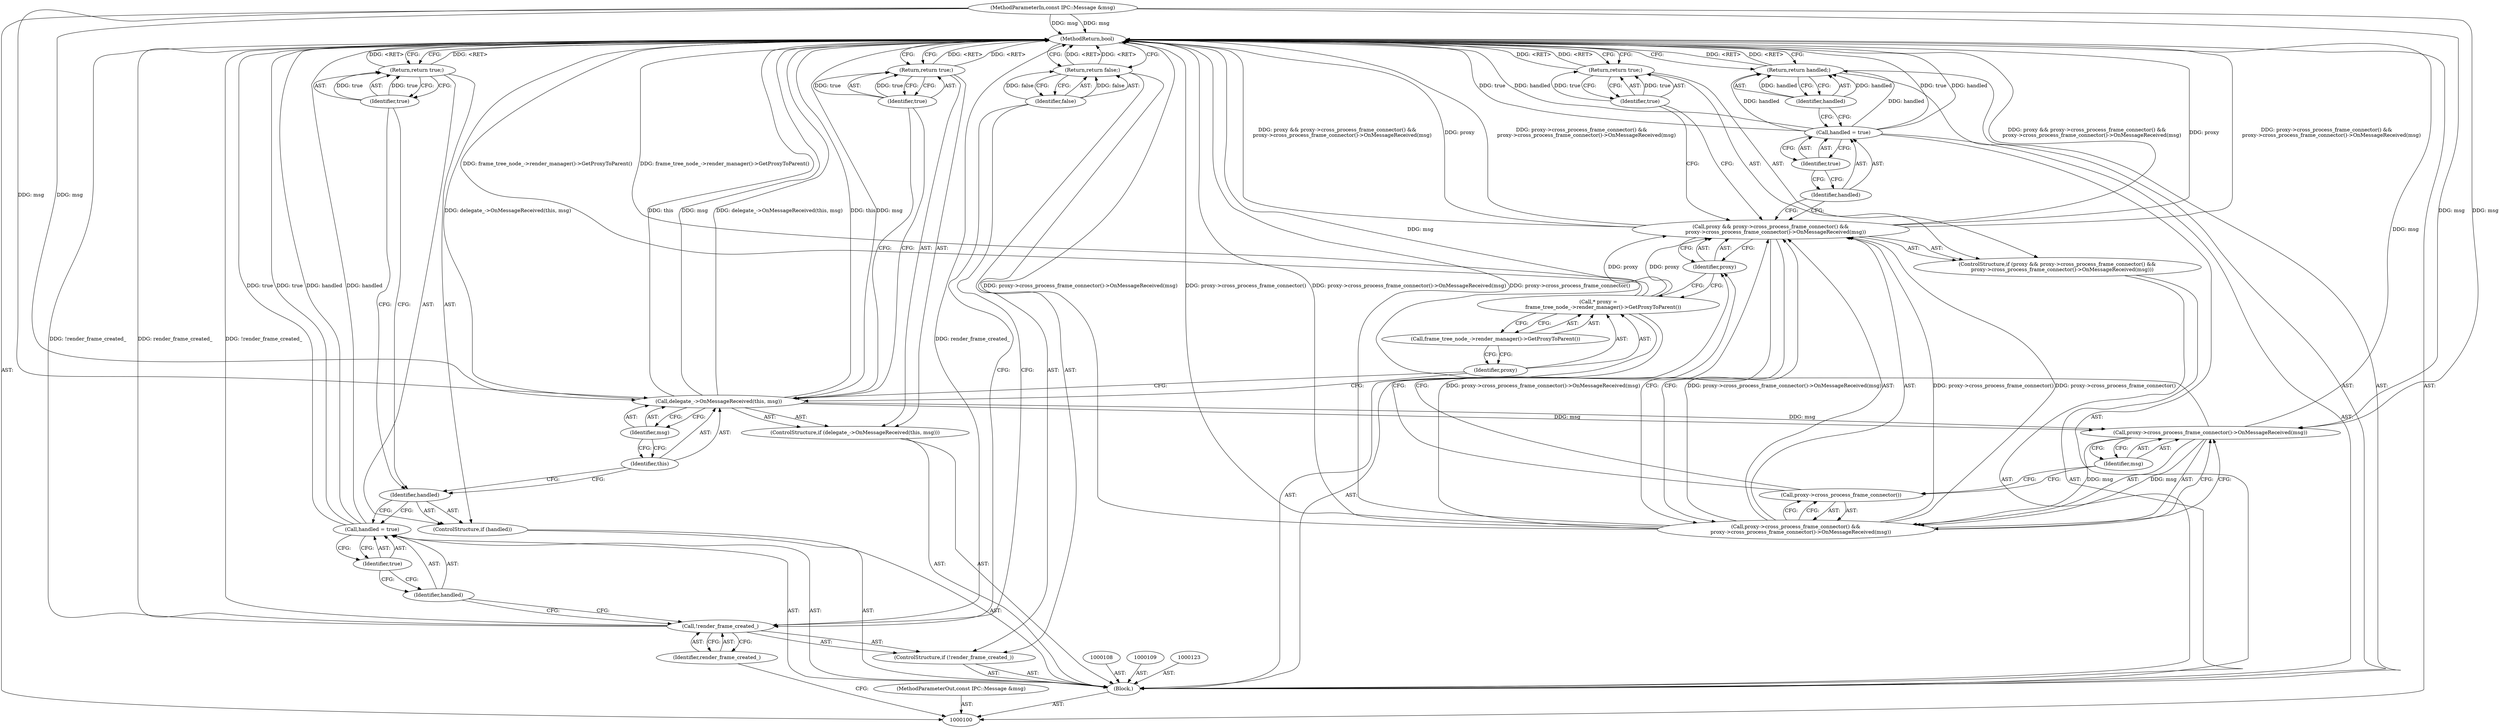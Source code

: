 digraph "0_Chrome_36f801fdbec07d116a6f4f07bb363f10897d6a51" {
"1000141" [label="(MethodReturn,bool)"];
"1000101" [label="(MethodParameterIn,const IPC::Message &msg)"];
"1000178" [label="(MethodParameterOut,const IPC::Message &msg)"];
"1000102" [label="(Block,)"];
"1000139" [label="(Return,return handled;)"];
"1000140" [label="(Identifier,handled)"];
"1000113" [label="(ControlStructure,if (handled))"];
"1000114" [label="(Identifier,handled)"];
"1000116" [label="(Identifier,true)"];
"1000115" [label="(Return,return true;)"];
"1000117" [label="(ControlStructure,if (delegate_->OnMessageReceived(this, msg)))"];
"1000119" [label="(Identifier,this)"];
"1000120" [label="(Identifier,msg)"];
"1000118" [label="(Call,delegate_->OnMessageReceived(this, msg))"];
"1000122" [label="(Identifier,true)"];
"1000121" [label="(Return,return true;)"];
"1000124" [label="(Call,* proxy =\n      frame_tree_node_->render_manager()->GetProxyToParent())"];
"1000125" [label="(Identifier,proxy)"];
"1000103" [label="(ControlStructure,if (!render_frame_created_))"];
"1000104" [label="(Call,!render_frame_created_)"];
"1000105" [label="(Identifier,render_frame_created_)"];
"1000126" [label="(Call,frame_tree_node_->render_manager()->GetProxyToParent())"];
"1000130" [label="(Call,proxy->cross_process_frame_connector() &&\n      proxy->cross_process_frame_connector()->OnMessageReceived(msg))"];
"1000131" [label="(Call,proxy->cross_process_frame_connector())"];
"1000127" [label="(ControlStructure,if (proxy && proxy->cross_process_frame_connector() &&\n      proxy->cross_process_frame_connector()->OnMessageReceived(msg)))"];
"1000128" [label="(Call,proxy && proxy->cross_process_frame_connector() &&\n      proxy->cross_process_frame_connector()->OnMessageReceived(msg))"];
"1000129" [label="(Identifier,proxy)"];
"1000132" [label="(Call,proxy->cross_process_frame_connector()->OnMessageReceived(msg))"];
"1000133" [label="(Identifier,msg)"];
"1000135" [label="(Identifier,true)"];
"1000134" [label="(Return,return true;)"];
"1000138" [label="(Identifier,true)"];
"1000136" [label="(Call,handled = true)"];
"1000137" [label="(Identifier,handled)"];
"1000107" [label="(Identifier,false)"];
"1000106" [label="(Return,return false;)"];
"1000112" [label="(Identifier,true)"];
"1000110" [label="(Call,handled = true)"];
"1000111" [label="(Identifier,handled)"];
"1000141" -> "1000100"  [label="AST: "];
"1000141" -> "1000106"  [label="CFG: "];
"1000141" -> "1000115"  [label="CFG: "];
"1000141" -> "1000121"  [label="CFG: "];
"1000141" -> "1000134"  [label="CFG: "];
"1000141" -> "1000139"  [label="CFG: "];
"1000139" -> "1000141"  [label="DDG: <RET>"];
"1000134" -> "1000141"  [label="DDG: <RET>"];
"1000121" -> "1000141"  [label="DDG: <RET>"];
"1000106" -> "1000141"  [label="DDG: <RET>"];
"1000104" -> "1000141"  [label="DDG: !render_frame_created_"];
"1000104" -> "1000141"  [label="DDG: render_frame_created_"];
"1000130" -> "1000141"  [label="DDG: proxy->cross_process_frame_connector()->OnMessageReceived(msg)"];
"1000130" -> "1000141"  [label="DDG: proxy->cross_process_frame_connector()"];
"1000128" -> "1000141"  [label="DDG: proxy"];
"1000128" -> "1000141"  [label="DDG: proxy->cross_process_frame_connector() &&\n      proxy->cross_process_frame_connector()->OnMessageReceived(msg)"];
"1000128" -> "1000141"  [label="DDG: proxy && proxy->cross_process_frame_connector() &&\n      proxy->cross_process_frame_connector()->OnMessageReceived(msg)"];
"1000118" -> "1000141"  [label="DDG: delegate_->OnMessageReceived(this, msg)"];
"1000118" -> "1000141"  [label="DDG: this"];
"1000118" -> "1000141"  [label="DDG: msg"];
"1000110" -> "1000141"  [label="DDG: handled"];
"1000110" -> "1000141"  [label="DDG: true"];
"1000136" -> "1000141"  [label="DDG: handled"];
"1000136" -> "1000141"  [label="DDG: true"];
"1000124" -> "1000141"  [label="DDG: frame_tree_node_->render_manager()->GetProxyToParent()"];
"1000132" -> "1000141"  [label="DDG: msg"];
"1000101" -> "1000141"  [label="DDG: msg"];
"1000115" -> "1000141"  [label="DDG: <RET>"];
"1000101" -> "1000100"  [label="AST: "];
"1000101" -> "1000141"  [label="DDG: msg"];
"1000101" -> "1000118"  [label="DDG: msg"];
"1000101" -> "1000132"  [label="DDG: msg"];
"1000178" -> "1000100"  [label="AST: "];
"1000102" -> "1000100"  [label="AST: "];
"1000103" -> "1000102"  [label="AST: "];
"1000108" -> "1000102"  [label="AST: "];
"1000109" -> "1000102"  [label="AST: "];
"1000110" -> "1000102"  [label="AST: "];
"1000113" -> "1000102"  [label="AST: "];
"1000117" -> "1000102"  [label="AST: "];
"1000123" -> "1000102"  [label="AST: "];
"1000124" -> "1000102"  [label="AST: "];
"1000127" -> "1000102"  [label="AST: "];
"1000136" -> "1000102"  [label="AST: "];
"1000139" -> "1000102"  [label="AST: "];
"1000139" -> "1000102"  [label="AST: "];
"1000139" -> "1000140"  [label="CFG: "];
"1000140" -> "1000139"  [label="AST: "];
"1000141" -> "1000139"  [label="CFG: "];
"1000139" -> "1000141"  [label="DDG: <RET>"];
"1000140" -> "1000139"  [label="DDG: handled"];
"1000136" -> "1000139"  [label="DDG: handled"];
"1000140" -> "1000139"  [label="AST: "];
"1000140" -> "1000136"  [label="CFG: "];
"1000139" -> "1000140"  [label="CFG: "];
"1000140" -> "1000139"  [label="DDG: handled"];
"1000113" -> "1000102"  [label="AST: "];
"1000114" -> "1000113"  [label="AST: "];
"1000115" -> "1000113"  [label="AST: "];
"1000114" -> "1000113"  [label="AST: "];
"1000114" -> "1000110"  [label="CFG: "];
"1000116" -> "1000114"  [label="CFG: "];
"1000119" -> "1000114"  [label="CFG: "];
"1000116" -> "1000115"  [label="AST: "];
"1000116" -> "1000114"  [label="CFG: "];
"1000115" -> "1000116"  [label="CFG: "];
"1000116" -> "1000115"  [label="DDG: true"];
"1000115" -> "1000113"  [label="AST: "];
"1000115" -> "1000116"  [label="CFG: "];
"1000116" -> "1000115"  [label="AST: "];
"1000141" -> "1000115"  [label="CFG: "];
"1000115" -> "1000141"  [label="DDG: <RET>"];
"1000116" -> "1000115"  [label="DDG: true"];
"1000117" -> "1000102"  [label="AST: "];
"1000118" -> "1000117"  [label="AST: "];
"1000121" -> "1000117"  [label="AST: "];
"1000119" -> "1000118"  [label="AST: "];
"1000119" -> "1000114"  [label="CFG: "];
"1000120" -> "1000119"  [label="CFG: "];
"1000120" -> "1000118"  [label="AST: "];
"1000120" -> "1000119"  [label="CFG: "];
"1000118" -> "1000120"  [label="CFG: "];
"1000118" -> "1000117"  [label="AST: "];
"1000118" -> "1000120"  [label="CFG: "];
"1000119" -> "1000118"  [label="AST: "];
"1000120" -> "1000118"  [label="AST: "];
"1000122" -> "1000118"  [label="CFG: "];
"1000125" -> "1000118"  [label="CFG: "];
"1000118" -> "1000141"  [label="DDG: delegate_->OnMessageReceived(this, msg)"];
"1000118" -> "1000141"  [label="DDG: this"];
"1000118" -> "1000141"  [label="DDG: msg"];
"1000101" -> "1000118"  [label="DDG: msg"];
"1000118" -> "1000132"  [label="DDG: msg"];
"1000122" -> "1000121"  [label="AST: "];
"1000122" -> "1000118"  [label="CFG: "];
"1000121" -> "1000122"  [label="CFG: "];
"1000122" -> "1000121"  [label="DDG: true"];
"1000121" -> "1000117"  [label="AST: "];
"1000121" -> "1000122"  [label="CFG: "];
"1000122" -> "1000121"  [label="AST: "];
"1000141" -> "1000121"  [label="CFG: "];
"1000121" -> "1000141"  [label="DDG: <RET>"];
"1000122" -> "1000121"  [label="DDG: true"];
"1000124" -> "1000102"  [label="AST: "];
"1000124" -> "1000126"  [label="CFG: "];
"1000125" -> "1000124"  [label="AST: "];
"1000126" -> "1000124"  [label="AST: "];
"1000129" -> "1000124"  [label="CFG: "];
"1000124" -> "1000141"  [label="DDG: frame_tree_node_->render_manager()->GetProxyToParent()"];
"1000124" -> "1000128"  [label="DDG: proxy"];
"1000125" -> "1000124"  [label="AST: "];
"1000125" -> "1000118"  [label="CFG: "];
"1000126" -> "1000125"  [label="CFG: "];
"1000103" -> "1000102"  [label="AST: "];
"1000104" -> "1000103"  [label="AST: "];
"1000106" -> "1000103"  [label="AST: "];
"1000104" -> "1000103"  [label="AST: "];
"1000104" -> "1000105"  [label="CFG: "];
"1000105" -> "1000104"  [label="AST: "];
"1000107" -> "1000104"  [label="CFG: "];
"1000111" -> "1000104"  [label="CFG: "];
"1000104" -> "1000141"  [label="DDG: !render_frame_created_"];
"1000104" -> "1000141"  [label="DDG: render_frame_created_"];
"1000105" -> "1000104"  [label="AST: "];
"1000105" -> "1000100"  [label="CFG: "];
"1000104" -> "1000105"  [label="CFG: "];
"1000126" -> "1000124"  [label="AST: "];
"1000126" -> "1000125"  [label="CFG: "];
"1000124" -> "1000126"  [label="CFG: "];
"1000130" -> "1000128"  [label="AST: "];
"1000130" -> "1000131"  [label="CFG: "];
"1000130" -> "1000132"  [label="CFG: "];
"1000131" -> "1000130"  [label="AST: "];
"1000132" -> "1000130"  [label="AST: "];
"1000128" -> "1000130"  [label="CFG: "];
"1000130" -> "1000141"  [label="DDG: proxy->cross_process_frame_connector()->OnMessageReceived(msg)"];
"1000130" -> "1000141"  [label="DDG: proxy->cross_process_frame_connector()"];
"1000130" -> "1000128"  [label="DDG: proxy->cross_process_frame_connector()"];
"1000130" -> "1000128"  [label="DDG: proxy->cross_process_frame_connector()->OnMessageReceived(msg)"];
"1000132" -> "1000130"  [label="DDG: msg"];
"1000131" -> "1000130"  [label="AST: "];
"1000131" -> "1000129"  [label="CFG: "];
"1000133" -> "1000131"  [label="CFG: "];
"1000130" -> "1000131"  [label="CFG: "];
"1000127" -> "1000102"  [label="AST: "];
"1000128" -> "1000127"  [label="AST: "];
"1000134" -> "1000127"  [label="AST: "];
"1000128" -> "1000127"  [label="AST: "];
"1000128" -> "1000129"  [label="CFG: "];
"1000128" -> "1000130"  [label="CFG: "];
"1000129" -> "1000128"  [label="AST: "];
"1000130" -> "1000128"  [label="AST: "];
"1000135" -> "1000128"  [label="CFG: "];
"1000137" -> "1000128"  [label="CFG: "];
"1000128" -> "1000141"  [label="DDG: proxy"];
"1000128" -> "1000141"  [label="DDG: proxy->cross_process_frame_connector() &&\n      proxy->cross_process_frame_connector()->OnMessageReceived(msg)"];
"1000128" -> "1000141"  [label="DDG: proxy && proxy->cross_process_frame_connector() &&\n      proxy->cross_process_frame_connector()->OnMessageReceived(msg)"];
"1000124" -> "1000128"  [label="DDG: proxy"];
"1000130" -> "1000128"  [label="DDG: proxy->cross_process_frame_connector()"];
"1000130" -> "1000128"  [label="DDG: proxy->cross_process_frame_connector()->OnMessageReceived(msg)"];
"1000129" -> "1000128"  [label="AST: "];
"1000129" -> "1000124"  [label="CFG: "];
"1000131" -> "1000129"  [label="CFG: "];
"1000128" -> "1000129"  [label="CFG: "];
"1000132" -> "1000130"  [label="AST: "];
"1000132" -> "1000133"  [label="CFG: "];
"1000133" -> "1000132"  [label="AST: "];
"1000130" -> "1000132"  [label="CFG: "];
"1000132" -> "1000141"  [label="DDG: msg"];
"1000132" -> "1000130"  [label="DDG: msg"];
"1000118" -> "1000132"  [label="DDG: msg"];
"1000101" -> "1000132"  [label="DDG: msg"];
"1000133" -> "1000132"  [label="AST: "];
"1000133" -> "1000131"  [label="CFG: "];
"1000132" -> "1000133"  [label="CFG: "];
"1000135" -> "1000134"  [label="AST: "];
"1000135" -> "1000128"  [label="CFG: "];
"1000134" -> "1000135"  [label="CFG: "];
"1000135" -> "1000134"  [label="DDG: true"];
"1000134" -> "1000127"  [label="AST: "];
"1000134" -> "1000135"  [label="CFG: "];
"1000135" -> "1000134"  [label="AST: "];
"1000141" -> "1000134"  [label="CFG: "];
"1000134" -> "1000141"  [label="DDG: <RET>"];
"1000135" -> "1000134"  [label="DDG: true"];
"1000138" -> "1000136"  [label="AST: "];
"1000138" -> "1000137"  [label="CFG: "];
"1000136" -> "1000138"  [label="CFG: "];
"1000136" -> "1000102"  [label="AST: "];
"1000136" -> "1000138"  [label="CFG: "];
"1000137" -> "1000136"  [label="AST: "];
"1000138" -> "1000136"  [label="AST: "];
"1000140" -> "1000136"  [label="CFG: "];
"1000136" -> "1000141"  [label="DDG: handled"];
"1000136" -> "1000141"  [label="DDG: true"];
"1000136" -> "1000139"  [label="DDG: handled"];
"1000137" -> "1000136"  [label="AST: "];
"1000137" -> "1000128"  [label="CFG: "];
"1000138" -> "1000137"  [label="CFG: "];
"1000107" -> "1000106"  [label="AST: "];
"1000107" -> "1000104"  [label="CFG: "];
"1000106" -> "1000107"  [label="CFG: "];
"1000107" -> "1000106"  [label="DDG: false"];
"1000106" -> "1000103"  [label="AST: "];
"1000106" -> "1000107"  [label="CFG: "];
"1000107" -> "1000106"  [label="AST: "];
"1000141" -> "1000106"  [label="CFG: "];
"1000106" -> "1000141"  [label="DDG: <RET>"];
"1000107" -> "1000106"  [label="DDG: false"];
"1000112" -> "1000110"  [label="AST: "];
"1000112" -> "1000111"  [label="CFG: "];
"1000110" -> "1000112"  [label="CFG: "];
"1000110" -> "1000102"  [label="AST: "];
"1000110" -> "1000112"  [label="CFG: "];
"1000111" -> "1000110"  [label="AST: "];
"1000112" -> "1000110"  [label="AST: "];
"1000114" -> "1000110"  [label="CFG: "];
"1000110" -> "1000141"  [label="DDG: handled"];
"1000110" -> "1000141"  [label="DDG: true"];
"1000111" -> "1000110"  [label="AST: "];
"1000111" -> "1000104"  [label="CFG: "];
"1000112" -> "1000111"  [label="CFG: "];
}
